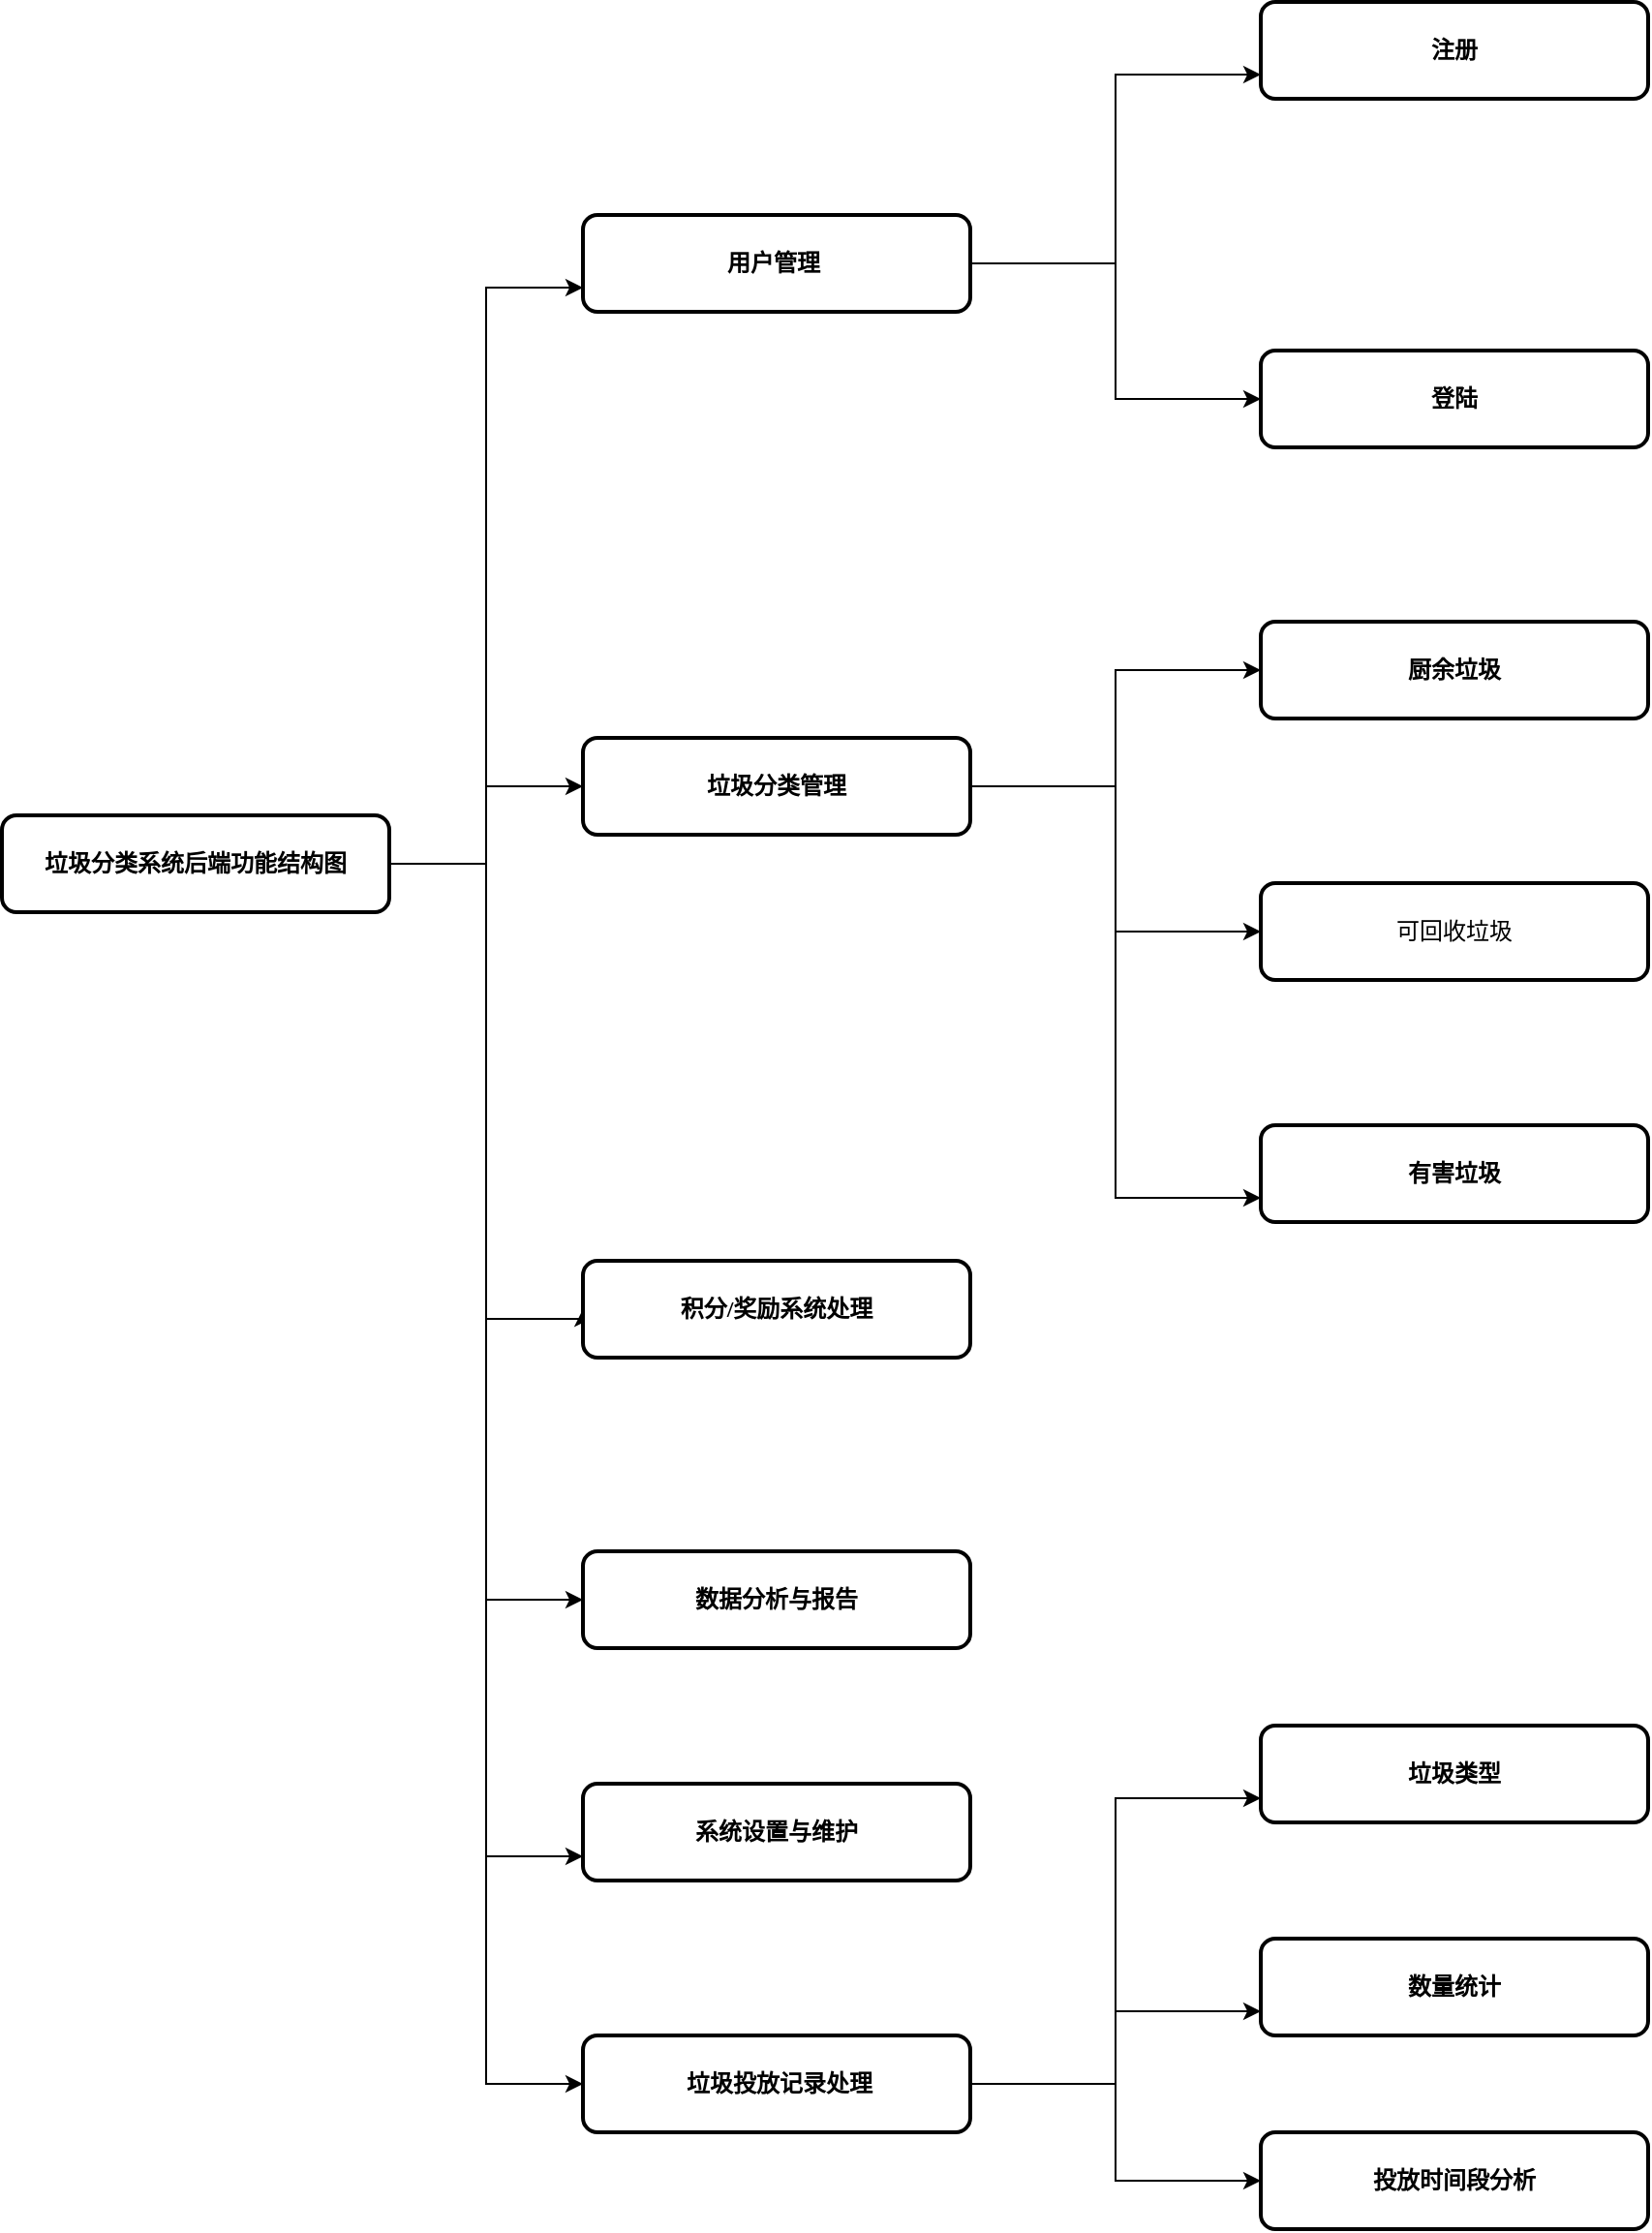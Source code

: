 <mxfile version="22.1.17" type="github">
  <diagram name="第 1 页" id="XgROoRd89MgLgh6RIzpX">
    <mxGraphModel dx="1843" dy="774" grid="1" gridSize="10" guides="1" tooltips="1" connect="1" arrows="1" fold="1" page="1" pageScale="1" pageWidth="827" pageHeight="1169" math="0" shadow="0">
      <root>
        <mxCell id="0" />
        <mxCell id="1" parent="0" />
        <mxCell id="VDXFLvsK-3dGspb30Lse-3" value="登陆" style="whiteSpace=wrap;html=1;rounded=1;shadow=0;comic=0;strokeWidth=2;fontFamily=Verdana;align=center;fontSize=12;fontStyle=1" parent="1" vertex="1">
          <mxGeometry x="730" y="260" width="200" height="50" as="geometry" />
        </mxCell>
        <mxCell id="VDXFLvsK-3dGspb30Lse-4" style="edgeStyle=orthogonalEdgeStyle;rounded=0;orthogonalLoop=1;jettySize=auto;html=1;entryX=0;entryY=0.75;entryDx=0;entryDy=0;" parent="1" source="VDXFLvsK-3dGspb30Lse-6" target="VDXFLvsK-3dGspb30Lse-7" edge="1">
          <mxGeometry relative="1" as="geometry" />
        </mxCell>
        <mxCell id="VDXFLvsK-3dGspb30Lse-5" style="edgeStyle=orthogonalEdgeStyle;rounded=0;orthogonalLoop=1;jettySize=auto;html=1;entryX=0;entryY=0.5;entryDx=0;entryDy=0;" parent="1" source="VDXFLvsK-3dGspb30Lse-6" target="VDXFLvsK-3dGspb30Lse-3" edge="1">
          <mxGeometry relative="1" as="geometry" />
        </mxCell>
        <mxCell id="VDXFLvsK-3dGspb30Lse-6" value="用户管理&amp;nbsp;" style="whiteSpace=wrap;html=1;rounded=1;shadow=0;comic=0;strokeWidth=2;fontFamily=Verdana;align=center;fontSize=12;fontStyle=1" parent="1" vertex="1">
          <mxGeometry x="380" y="190" width="200" height="50" as="geometry" />
        </mxCell>
        <mxCell id="VDXFLvsK-3dGspb30Lse-7" value="注册" style="whiteSpace=wrap;html=1;rounded=1;shadow=0;comic=0;strokeWidth=2;fontFamily=Verdana;align=center;fontSize=12;fontStyle=1" parent="1" vertex="1">
          <mxGeometry x="730" y="80" width="200" height="50" as="geometry" />
        </mxCell>
        <mxCell id="VDXFLvsK-3dGspb30Lse-8" style="edgeStyle=orthogonalEdgeStyle;rounded=0;orthogonalLoop=1;jettySize=auto;html=1;entryX=0;entryY=0.75;entryDx=0;entryDy=0;" parent="1" source="VDXFLvsK-3dGspb30Lse-14" target="VDXFLvsK-3dGspb30Lse-6" edge="1">
          <mxGeometry relative="1" as="geometry" />
        </mxCell>
        <mxCell id="VDXFLvsK-3dGspb30Lse-9" style="edgeStyle=orthogonalEdgeStyle;rounded=0;orthogonalLoop=1;jettySize=auto;html=1;entryX=0;entryY=0.5;entryDx=0;entryDy=0;" parent="1" source="VDXFLvsK-3dGspb30Lse-14" target="VDXFLvsK-3dGspb30Lse-15" edge="1">
          <mxGeometry relative="1" as="geometry" />
        </mxCell>
        <mxCell id="VDXFLvsK-3dGspb30Lse-10" style="edgeStyle=orthogonalEdgeStyle;rounded=0;orthogonalLoop=1;jettySize=auto;html=1;entryX=0;entryY=0.5;entryDx=0;entryDy=0;" parent="1" source="VDXFLvsK-3dGspb30Lse-14" target="VDXFLvsK-3dGspb30Lse-16" edge="1">
          <mxGeometry relative="1" as="geometry" />
        </mxCell>
        <mxCell id="VDXFLvsK-3dGspb30Lse-11" style="edgeStyle=orthogonalEdgeStyle;rounded=0;orthogonalLoop=1;jettySize=auto;html=1;entryX=0;entryY=0.5;entryDx=0;entryDy=0;" parent="1" source="VDXFLvsK-3dGspb30Lse-14" target="VDXFLvsK-3dGspb30Lse-17" edge="1">
          <mxGeometry relative="1" as="geometry">
            <mxPoint x="330" y="800" as="targetPoint" />
            <Array as="points">
              <mxPoint x="330" y="525" />
              <mxPoint x="330" y="760" />
              <mxPoint x="380" y="760" />
            </Array>
          </mxGeometry>
        </mxCell>
        <mxCell id="VDXFLvsK-3dGspb30Lse-12" style="edgeStyle=orthogonalEdgeStyle;rounded=0;orthogonalLoop=1;jettySize=auto;html=1;entryX=0;entryY=0.5;entryDx=0;entryDy=0;" parent="1" source="VDXFLvsK-3dGspb30Lse-14" target="VDXFLvsK-3dGspb30Lse-18" edge="1">
          <mxGeometry relative="1" as="geometry" />
        </mxCell>
        <mxCell id="VDXFLvsK-3dGspb30Lse-13" style="edgeStyle=orthogonalEdgeStyle;rounded=0;orthogonalLoop=1;jettySize=auto;html=1;entryX=0;entryY=0.75;entryDx=0;entryDy=0;" parent="1" source="VDXFLvsK-3dGspb30Lse-14" target="VDXFLvsK-3dGspb30Lse-19" edge="1">
          <mxGeometry relative="1" as="geometry" />
        </mxCell>
        <mxCell id="VDXFLvsK-3dGspb30Lse-14" value="垃圾分类系统后端功能结构图" style="whiteSpace=wrap;html=1;rounded=1;shadow=0;comic=0;strokeWidth=2;fontFamily=Verdana;align=center;fontSize=12;fontStyle=1" parent="1" vertex="1">
          <mxGeometry x="80" y="500" width="200" height="50" as="geometry" />
        </mxCell>
        <mxCell id="eqX9Y0A--byFGxQebcT9-4" style="edgeStyle=orthogonalEdgeStyle;rounded=0;orthogonalLoop=1;jettySize=auto;html=1;entryX=0;entryY=0.5;entryDx=0;entryDy=0;" edge="1" parent="1" source="VDXFLvsK-3dGspb30Lse-15" target="eqX9Y0A--byFGxQebcT9-1">
          <mxGeometry relative="1" as="geometry" />
        </mxCell>
        <mxCell id="eqX9Y0A--byFGxQebcT9-5" style="edgeStyle=orthogonalEdgeStyle;rounded=0;orthogonalLoop=1;jettySize=auto;html=1;entryX=0;entryY=0.5;entryDx=0;entryDy=0;" edge="1" parent="1" source="VDXFLvsK-3dGspb30Lse-15" target="eqX9Y0A--byFGxQebcT9-2">
          <mxGeometry relative="1" as="geometry" />
        </mxCell>
        <mxCell id="eqX9Y0A--byFGxQebcT9-6" style="edgeStyle=orthogonalEdgeStyle;rounded=0;orthogonalLoop=1;jettySize=auto;html=1;entryX=0;entryY=0.75;entryDx=0;entryDy=0;" edge="1" parent="1" source="VDXFLvsK-3dGspb30Lse-15" target="eqX9Y0A--byFGxQebcT9-3">
          <mxGeometry relative="1" as="geometry" />
        </mxCell>
        <mxCell id="VDXFLvsK-3dGspb30Lse-15" value="垃圾分类管理" style="whiteSpace=wrap;html=1;rounded=1;shadow=0;comic=0;strokeWidth=2;fontFamily=Verdana;align=center;fontSize=12;fontStyle=1;direction=east;" parent="1" vertex="1">
          <mxGeometry x="380" y="460" width="200" height="50" as="geometry" />
        </mxCell>
        <mxCell id="eqX9Y0A--byFGxQebcT9-10" style="edgeStyle=orthogonalEdgeStyle;rounded=0;orthogonalLoop=1;jettySize=auto;html=1;entryX=0;entryY=0.75;entryDx=0;entryDy=0;" edge="1" parent="1" source="VDXFLvsK-3dGspb30Lse-16" target="eqX9Y0A--byFGxQebcT9-7">
          <mxGeometry relative="1" as="geometry" />
        </mxCell>
        <mxCell id="eqX9Y0A--byFGxQebcT9-11" style="edgeStyle=orthogonalEdgeStyle;rounded=0;orthogonalLoop=1;jettySize=auto;html=1;entryX=0;entryY=0.75;entryDx=0;entryDy=0;" edge="1" parent="1" source="VDXFLvsK-3dGspb30Lse-16" target="eqX9Y0A--byFGxQebcT9-8">
          <mxGeometry relative="1" as="geometry" />
        </mxCell>
        <mxCell id="eqX9Y0A--byFGxQebcT9-12" style="edgeStyle=orthogonalEdgeStyle;rounded=0;orthogonalLoop=1;jettySize=auto;html=1;" edge="1" parent="1" source="VDXFLvsK-3dGspb30Lse-16" target="eqX9Y0A--byFGxQebcT9-9">
          <mxGeometry relative="1" as="geometry" />
        </mxCell>
        <mxCell id="VDXFLvsK-3dGspb30Lse-16" value="&amp;nbsp;垃圾投放记录处理" style="whiteSpace=wrap;html=1;rounded=1;shadow=0;comic=0;strokeWidth=2;fontFamily=Verdana;align=center;fontSize=12;fontStyle=1;direction=east;" parent="1" vertex="1">
          <mxGeometry x="380" y="1130" width="200" height="50" as="geometry" />
        </mxCell>
        <mxCell id="VDXFLvsK-3dGspb30Lse-17" value="积分/奖励系统处理" style="whiteSpace=wrap;html=1;rounded=1;shadow=0;comic=0;strokeWidth=2;fontFamily=Verdana;align=center;fontSize=12;fontStyle=1;direction=east;" parent="1" vertex="1">
          <mxGeometry x="380" y="730" width="200" height="50" as="geometry" />
        </mxCell>
        <mxCell id="VDXFLvsK-3dGspb30Lse-18" value="数据分析与报告" style="whiteSpace=wrap;html=1;rounded=1;shadow=0;comic=0;strokeWidth=2;fontFamily=Verdana;align=center;fontSize=12;fontStyle=1;direction=east;" parent="1" vertex="1">
          <mxGeometry x="380" y="880" width="200" height="50" as="geometry" />
        </mxCell>
        <mxCell id="VDXFLvsK-3dGspb30Lse-19" value="系统设置与维护" style="whiteSpace=wrap;html=1;rounded=1;shadow=0;comic=0;strokeWidth=2;fontFamily=Verdana;align=center;fontSize=12;fontStyle=1;direction=east;" parent="1" vertex="1">
          <mxGeometry x="380" y="1000" width="200" height="50" as="geometry" />
        </mxCell>
        <mxCell id="eqX9Y0A--byFGxQebcT9-1" value="厨余垃圾" style="whiteSpace=wrap;html=1;rounded=1;shadow=0;comic=0;strokeWidth=2;fontFamily=Verdana;align=center;fontSize=12;fontStyle=1;direction=east;" vertex="1" parent="1">
          <mxGeometry x="730" y="400" width="200" height="50" as="geometry" />
        </mxCell>
        <mxCell id="eqX9Y0A--byFGxQebcT9-2" value="可回收垃圾" style="whiteSpace=wrap;html=1;rounded=1;shadow=0;comic=0;strokeWidth=2;fontFamily=Verdana;align=center;fontSize=12;fontStyle=0;direction=east;" vertex="1" parent="1">
          <mxGeometry x="730" y="535" width="200" height="50" as="geometry" />
        </mxCell>
        <mxCell id="eqX9Y0A--byFGxQebcT9-3" value="有害垃圾" style="whiteSpace=wrap;html=1;rounded=1;shadow=0;comic=0;strokeWidth=2;fontFamily=Verdana;align=center;fontSize=12;fontStyle=1;direction=east;" vertex="1" parent="1">
          <mxGeometry x="730" y="660" width="200" height="50" as="geometry" />
        </mxCell>
        <mxCell id="eqX9Y0A--byFGxQebcT9-7" value="垃圾类型" style="whiteSpace=wrap;html=1;rounded=1;shadow=0;comic=0;strokeWidth=2;fontFamily=Verdana;align=center;fontSize=12;fontStyle=1;direction=east;" vertex="1" parent="1">
          <mxGeometry x="730" y="970" width="200" height="50" as="geometry" />
        </mxCell>
        <mxCell id="eqX9Y0A--byFGxQebcT9-8" value="数量统计" style="whiteSpace=wrap;html=1;rounded=1;shadow=0;comic=0;strokeWidth=2;fontFamily=Verdana;align=center;fontSize=12;fontStyle=1;direction=east;" vertex="1" parent="1">
          <mxGeometry x="730" y="1080" width="200" height="50" as="geometry" />
        </mxCell>
        <mxCell id="eqX9Y0A--byFGxQebcT9-9" value="投放时间段分析" style="whiteSpace=wrap;html=1;rounded=1;shadow=0;comic=0;strokeWidth=2;fontFamily=Verdana;align=center;fontSize=12;fontStyle=1;direction=east;" vertex="1" parent="1">
          <mxGeometry x="730" y="1180" width="200" height="50" as="geometry" />
        </mxCell>
      </root>
    </mxGraphModel>
  </diagram>
</mxfile>
